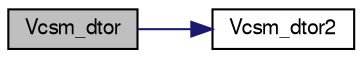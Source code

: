 digraph "Vcsm_dtor"
{
  edge [fontname="FreeSans",fontsize="10",labelfontname="FreeSans",labelfontsize="10"];
  node [fontname="FreeSans",fontsize="10",shape=record];
  rankdir="LR";
  Node1 [label="Vcsm_dtor",height=0.2,width=0.4,color="black", fillcolor="grey75", style="filled" fontcolor="black"];
  Node1 -> Node2 [color="midnightblue",fontsize="10",style="solid",fontname="FreeSans"];
  Node2 [label="Vcsm_dtor2",height=0.2,width=0.4,color="black", fillcolor="white", style="filled",URL="$group___vcsm.html#ga0e901ff6e278e30b2e123988617e069d",tooltip="FORTRAN stub to destroy Vcsm object."];
}

